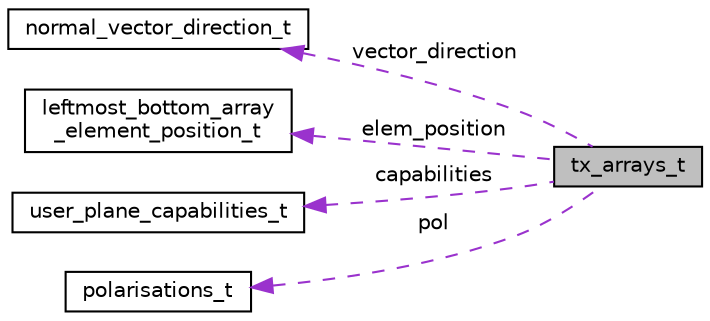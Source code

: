 digraph "tx_arrays_t"
{
 // LATEX_PDF_SIZE
  bgcolor="transparent";
  edge [fontname="Helvetica",fontsize="10",labelfontname="Helvetica",labelfontsize="10"];
  node [fontname="Helvetica",fontsize="10",shape=record];
  rankdir="LR";
  Node1 [label="tx_arrays_t",height=0.2,width=0.4,color="black", fillcolor="grey75", style="filled", fontcolor="black",tooltip=" "];
  Node2 -> Node1 [dir="back",color="darkorchid3",fontsize="10",style="dashed",label=" vector_direction" ,fontname="Helvetica"];
  Node2 [label="normal_vector_direction_t",height=0.2,width=0.4,color="black",URL="$EvenstarUplaneConf_8h.html#structnormal__vector__direction__t",tooltip=" "];
  Node3 -> Node1 [dir="back",color="darkorchid3",fontsize="10",style="dashed",label=" elem_position" ,fontname="Helvetica"];
  Node3 [label="leftmost_bottom_array\l_element_position_t",height=0.2,width=0.4,color="black",URL="$EvenstarUplaneConf_8h.html#structleftmost__bottom__array__element__position__t",tooltip=" "];
  Node4 -> Node1 [dir="back",color="darkorchid3",fontsize="10",style="dashed",label=" capabilities" ,fontname="Helvetica"];
  Node4 [label="user_plane_capabilities_t",height=0.2,width=0.4,color="black",URL="$EvenstarUplaneConf_8h.html#structuser__plane__capabilities__t",tooltip=" "];
  Node5 -> Node1 [dir="back",color="darkorchid3",fontsize="10",style="dashed",label=" pol" ,fontname="Helvetica"];
  Node5 [label="polarisations_t",height=0.2,width=0.4,color="black",URL="$EvenstarUplaneConf_8h.html#structpolarisations__t",tooltip=" "];
}

